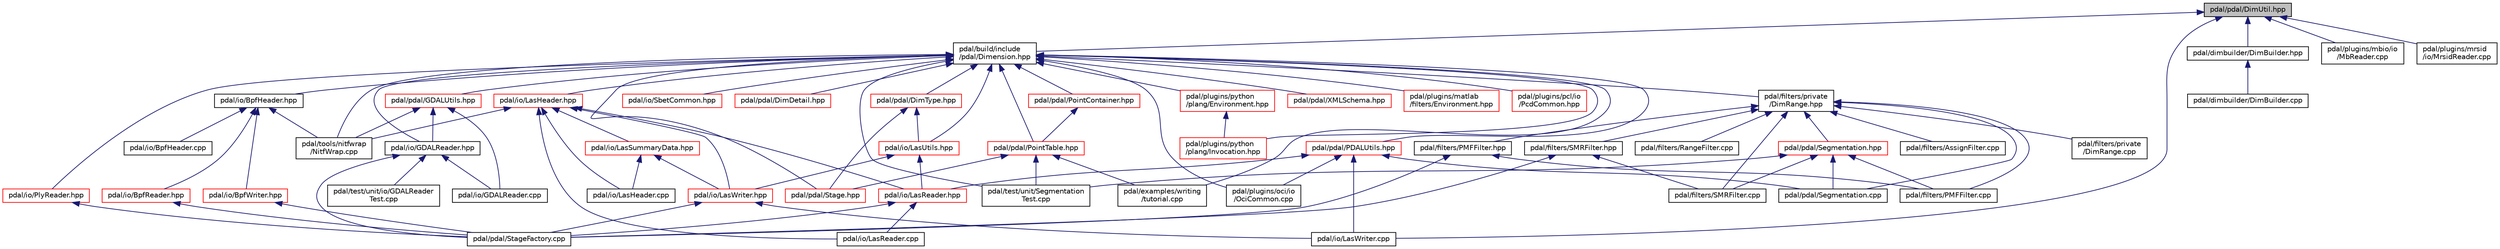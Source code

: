 digraph "pdal/pdal/DimUtil.hpp"
{
  edge [fontname="Helvetica",fontsize="10",labelfontname="Helvetica",labelfontsize="10"];
  node [fontname="Helvetica",fontsize="10",shape=record];
  Node1 [label="pdal/pdal/DimUtil.hpp",height=0.2,width=0.4,color="black", fillcolor="grey75", style="filled", fontcolor="black"];
  Node1 -> Node2 [dir="back",color="midnightblue",fontsize="10",style="solid",fontname="Helvetica"];
  Node2 [label="pdal/build/include\l/pdal/Dimension.hpp",height=0.2,width=0.4,color="black", fillcolor="white", style="filled",URL="$Dimension_8hpp.html"];
  Node2 -> Node3 [dir="back",color="midnightblue",fontsize="10",style="solid",fontname="Helvetica"];
  Node3 [label="pdal/examples/writing\l/tutorial.cpp",height=0.2,width=0.4,color="black", fillcolor="white", style="filled",URL="$tutorial_8cpp.html"];
  Node2 -> Node4 [dir="back",color="midnightblue",fontsize="10",style="solid",fontname="Helvetica"];
  Node4 [label="pdal/filters/private\l/DimRange.hpp",height=0.2,width=0.4,color="black", fillcolor="white", style="filled",URL="$DimRange_8hpp.html"];
  Node4 -> Node5 [dir="back",color="midnightblue",fontsize="10",style="solid",fontname="Helvetica"];
  Node5 [label="pdal/filters/AssignFilter.cpp",height=0.2,width=0.4,color="black", fillcolor="white", style="filled",URL="$AssignFilter_8cpp.html"];
  Node4 -> Node6 [dir="back",color="midnightblue",fontsize="10",style="solid",fontname="Helvetica"];
  Node6 [label="pdal/filters/PMFFilter.hpp",height=0.2,width=0.4,color="black", fillcolor="white", style="filled",URL="$PMFFilter_8hpp.html"];
  Node6 -> Node7 [dir="back",color="midnightblue",fontsize="10",style="solid",fontname="Helvetica"];
  Node7 [label="pdal/filters/PMFFilter.cpp",height=0.2,width=0.4,color="black", fillcolor="white", style="filled",URL="$PMFFilter_8cpp.html"];
  Node6 -> Node8 [dir="back",color="midnightblue",fontsize="10",style="solid",fontname="Helvetica"];
  Node8 [label="pdal/pdal/StageFactory.cpp",height=0.2,width=0.4,color="black", fillcolor="white", style="filled",URL="$StageFactory_8cpp.html"];
  Node4 -> Node7 [dir="back",color="midnightblue",fontsize="10",style="solid",fontname="Helvetica"];
  Node4 -> Node9 [dir="back",color="midnightblue",fontsize="10",style="solid",fontname="Helvetica"];
  Node9 [label="pdal/filters/private\l/DimRange.cpp",height=0.2,width=0.4,color="black", fillcolor="white", style="filled",URL="$DimRange_8cpp.html"];
  Node4 -> Node10 [dir="back",color="midnightblue",fontsize="10",style="solid",fontname="Helvetica"];
  Node10 [label="pdal/filters/RangeFilter.cpp",height=0.2,width=0.4,color="black", fillcolor="white", style="filled",URL="$RangeFilter_8cpp.html"];
  Node4 -> Node11 [dir="back",color="midnightblue",fontsize="10",style="solid",fontname="Helvetica"];
  Node11 [label="pdal/filters/SMRFilter.hpp",height=0.2,width=0.4,color="black", fillcolor="white", style="filled",URL="$SMRFilter_8hpp.html"];
  Node11 -> Node12 [dir="back",color="midnightblue",fontsize="10",style="solid",fontname="Helvetica"];
  Node12 [label="pdal/filters/SMRFilter.cpp",height=0.2,width=0.4,color="black", fillcolor="white", style="filled",URL="$SMRFilter_8cpp.html"];
  Node11 -> Node8 [dir="back",color="midnightblue",fontsize="10",style="solid",fontname="Helvetica"];
  Node4 -> Node12 [dir="back",color="midnightblue",fontsize="10",style="solid",fontname="Helvetica"];
  Node4 -> Node13 [dir="back",color="midnightblue",fontsize="10",style="solid",fontname="Helvetica"];
  Node13 [label="pdal/pdal/Segmentation.cpp",height=0.2,width=0.4,color="black", fillcolor="white", style="filled",URL="$Segmentation_8cpp.html"];
  Node4 -> Node14 [dir="back",color="midnightblue",fontsize="10",style="solid",fontname="Helvetica"];
  Node14 [label="pdal/pdal/Segmentation.hpp",height=0.2,width=0.4,color="red", fillcolor="white", style="filled",URL="$Segmentation_8hpp.html"];
  Node14 -> Node7 [dir="back",color="midnightblue",fontsize="10",style="solid",fontname="Helvetica"];
  Node14 -> Node12 [dir="back",color="midnightblue",fontsize="10",style="solid",fontname="Helvetica"];
  Node14 -> Node13 [dir="back",color="midnightblue",fontsize="10",style="solid",fontname="Helvetica"];
  Node14 -> Node15 [dir="back",color="midnightblue",fontsize="10",style="solid",fontname="Helvetica"];
  Node15 [label="pdal/test/unit/Segmentation\lTest.cpp",height=0.2,width=0.4,color="black", fillcolor="white", style="filled",URL="$SegmentationTest_8cpp.html"];
  Node2 -> Node16 [dir="back",color="midnightblue",fontsize="10",style="solid",fontname="Helvetica"];
  Node16 [label="pdal/io/BpfHeader.hpp",height=0.2,width=0.4,color="black", fillcolor="white", style="filled",URL="$BpfHeader_8hpp.html"];
  Node16 -> Node17 [dir="back",color="midnightblue",fontsize="10",style="solid",fontname="Helvetica"];
  Node17 [label="pdal/io/BpfHeader.cpp",height=0.2,width=0.4,color="black", fillcolor="white", style="filled",URL="$BpfHeader_8cpp.html"];
  Node16 -> Node18 [dir="back",color="midnightblue",fontsize="10",style="solid",fontname="Helvetica"];
  Node18 [label="pdal/io/BpfReader.hpp",height=0.2,width=0.4,color="red", fillcolor="white", style="filled",URL="$BpfReader_8hpp.html"];
  Node18 -> Node8 [dir="back",color="midnightblue",fontsize="10",style="solid",fontname="Helvetica"];
  Node16 -> Node19 [dir="back",color="midnightblue",fontsize="10",style="solid",fontname="Helvetica"];
  Node19 [label="pdal/io/BpfWriter.hpp",height=0.2,width=0.4,color="red", fillcolor="white", style="filled",URL="$BpfWriter_8hpp.html"];
  Node19 -> Node8 [dir="back",color="midnightblue",fontsize="10",style="solid",fontname="Helvetica"];
  Node16 -> Node20 [dir="back",color="midnightblue",fontsize="10",style="solid",fontname="Helvetica"];
  Node20 [label="pdal/tools/nitfwrap\l/NitfWrap.cpp",height=0.2,width=0.4,color="black", fillcolor="white", style="filled",URL="$NitfWrap_8cpp.html"];
  Node2 -> Node21 [dir="back",color="midnightblue",fontsize="10",style="solid",fontname="Helvetica"];
  Node21 [label="pdal/io/GDALReader.hpp",height=0.2,width=0.4,color="black", fillcolor="white", style="filled",URL="$GDALReader_8hpp.html"];
  Node21 -> Node22 [dir="back",color="midnightblue",fontsize="10",style="solid",fontname="Helvetica"];
  Node22 [label="pdal/io/GDALReader.cpp",height=0.2,width=0.4,color="black", fillcolor="white", style="filled",URL="$GDALReader_8cpp.html"];
  Node21 -> Node8 [dir="back",color="midnightblue",fontsize="10",style="solid",fontname="Helvetica"];
  Node21 -> Node23 [dir="back",color="midnightblue",fontsize="10",style="solid",fontname="Helvetica"];
  Node23 [label="pdal/test/unit/io/GDALReader\lTest.cpp",height=0.2,width=0.4,color="black", fillcolor="white", style="filled",URL="$GDALReaderTest_8cpp.html"];
  Node2 -> Node24 [dir="back",color="midnightblue",fontsize="10",style="solid",fontname="Helvetica"];
  Node24 [label="pdal/io/LasHeader.hpp",height=0.2,width=0.4,color="red", fillcolor="white", style="filled",URL="$LasHeader_8hpp.html"];
  Node24 -> Node25 [dir="back",color="midnightblue",fontsize="10",style="solid",fontname="Helvetica"];
  Node25 [label="pdal/io/LasHeader.cpp",height=0.2,width=0.4,color="black", fillcolor="white", style="filled",URL="$LasHeader_8cpp.html"];
  Node24 -> Node26 [dir="back",color="midnightblue",fontsize="10",style="solid",fontname="Helvetica"];
  Node26 [label="pdal/io/LasSummaryData.hpp",height=0.2,width=0.4,color="red", fillcolor="white", style="filled",URL="$LasSummaryData_8hpp.html"];
  Node26 -> Node25 [dir="back",color="midnightblue",fontsize="10",style="solid",fontname="Helvetica"];
  Node26 -> Node27 [dir="back",color="midnightblue",fontsize="10",style="solid",fontname="Helvetica"];
  Node27 [label="pdal/io/LasWriter.hpp",height=0.2,width=0.4,color="red", fillcolor="white", style="filled",URL="$LasWriter_8hpp.html"];
  Node27 -> Node28 [dir="back",color="midnightblue",fontsize="10",style="solid",fontname="Helvetica"];
  Node28 [label="pdal/io/LasWriter.cpp",height=0.2,width=0.4,color="black", fillcolor="white", style="filled",URL="$LasWriter_8cpp.html"];
  Node27 -> Node8 [dir="back",color="midnightblue",fontsize="10",style="solid",fontname="Helvetica"];
  Node24 -> Node29 [dir="back",color="midnightblue",fontsize="10",style="solid",fontname="Helvetica"];
  Node29 [label="pdal/io/LasReader.hpp",height=0.2,width=0.4,color="red", fillcolor="white", style="filled",URL="$LasReader_8hpp.html"];
  Node29 -> Node30 [dir="back",color="midnightblue",fontsize="10",style="solid",fontname="Helvetica"];
  Node30 [label="pdal/io/LasReader.cpp",height=0.2,width=0.4,color="black", fillcolor="white", style="filled",URL="$LasReader_8cpp.html"];
  Node29 -> Node8 [dir="back",color="midnightblue",fontsize="10",style="solid",fontname="Helvetica"];
  Node24 -> Node30 [dir="back",color="midnightblue",fontsize="10",style="solid",fontname="Helvetica"];
  Node24 -> Node27 [dir="back",color="midnightblue",fontsize="10",style="solid",fontname="Helvetica"];
  Node24 -> Node20 [dir="back",color="midnightblue",fontsize="10",style="solid",fontname="Helvetica"];
  Node2 -> Node31 [dir="back",color="midnightblue",fontsize="10",style="solid",fontname="Helvetica"];
  Node31 [label="pdal/io/LasUtils.hpp",height=0.2,width=0.4,color="red", fillcolor="white", style="filled",URL="$LasUtils_8hpp.html"];
  Node31 -> Node29 [dir="back",color="midnightblue",fontsize="10",style="solid",fontname="Helvetica"];
  Node31 -> Node27 [dir="back",color="midnightblue",fontsize="10",style="solid",fontname="Helvetica"];
  Node2 -> Node32 [dir="back",color="midnightblue",fontsize="10",style="solid",fontname="Helvetica"];
  Node32 [label="pdal/io/PlyReader.hpp",height=0.2,width=0.4,color="red", fillcolor="white", style="filled",URL="$PlyReader_8hpp.html"];
  Node32 -> Node8 [dir="back",color="midnightblue",fontsize="10",style="solid",fontname="Helvetica"];
  Node2 -> Node33 [dir="back",color="midnightblue",fontsize="10",style="solid",fontname="Helvetica"];
  Node33 [label="pdal/io/SbetCommon.hpp",height=0.2,width=0.4,color="red", fillcolor="white", style="filled",URL="$SbetCommon_8hpp.html"];
  Node2 -> Node34 [dir="back",color="midnightblue",fontsize="10",style="solid",fontname="Helvetica"];
  Node34 [label="pdal/pdal/DimDetail.hpp",height=0.2,width=0.4,color="red", fillcolor="white", style="filled",URL="$DimDetail_8hpp.html"];
  Node2 -> Node35 [dir="back",color="midnightblue",fontsize="10",style="solid",fontname="Helvetica"];
  Node35 [label="pdal/pdal/DimType.hpp",height=0.2,width=0.4,color="red", fillcolor="white", style="filled",URL="$DimType_8hpp.html"];
  Node35 -> Node31 [dir="back",color="midnightblue",fontsize="10",style="solid",fontname="Helvetica"];
  Node35 -> Node36 [dir="back",color="midnightblue",fontsize="10",style="solid",fontname="Helvetica"];
  Node36 [label="pdal/pdal/Stage.hpp",height=0.2,width=0.4,color="red", fillcolor="white", style="filled",URL="$Stage_8hpp.html"];
  Node2 -> Node37 [dir="back",color="midnightblue",fontsize="10",style="solid",fontname="Helvetica"];
  Node37 [label="pdal/pdal/GDALUtils.hpp",height=0.2,width=0.4,color="red", fillcolor="white", style="filled",URL="$GDALUtils_8hpp.html"];
  Node37 -> Node21 [dir="back",color="midnightblue",fontsize="10",style="solid",fontname="Helvetica"];
  Node37 -> Node22 [dir="back",color="midnightblue",fontsize="10",style="solid",fontname="Helvetica"];
  Node37 -> Node20 [dir="back",color="midnightblue",fontsize="10",style="solid",fontname="Helvetica"];
  Node2 -> Node38 [dir="back",color="midnightblue",fontsize="10",style="solid",fontname="Helvetica"];
  Node38 [label="pdal/pdal/PDALUtils.hpp",height=0.2,width=0.4,color="red", fillcolor="white", style="filled",URL="$PDALUtils_8hpp.html"];
  Node38 -> Node29 [dir="back",color="midnightblue",fontsize="10",style="solid",fontname="Helvetica"];
  Node38 -> Node28 [dir="back",color="midnightblue",fontsize="10",style="solid",fontname="Helvetica"];
  Node38 -> Node13 [dir="back",color="midnightblue",fontsize="10",style="solid",fontname="Helvetica"];
  Node38 -> Node39 [dir="back",color="midnightblue",fontsize="10",style="solid",fontname="Helvetica"];
  Node39 [label="pdal/plugins/oci/io\l/OciCommon.cpp",height=0.2,width=0.4,color="black", fillcolor="white", style="filled",URL="$OciCommon_8cpp.html"];
  Node2 -> Node40 [dir="back",color="midnightblue",fontsize="10",style="solid",fontname="Helvetica"];
  Node40 [label="pdal/pdal/PointContainer.hpp",height=0.2,width=0.4,color="red", fillcolor="white", style="filled",URL="$PointContainer_8hpp.html"];
  Node40 -> Node41 [dir="back",color="midnightblue",fontsize="10",style="solid",fontname="Helvetica"];
  Node41 [label="pdal/pdal/PointTable.hpp",height=0.2,width=0.4,color="red", fillcolor="white", style="filled",URL="$PointTable_8hpp.html"];
  Node41 -> Node3 [dir="back",color="midnightblue",fontsize="10",style="solid",fontname="Helvetica"];
  Node41 -> Node36 [dir="back",color="midnightblue",fontsize="10",style="solid",fontname="Helvetica"];
  Node41 -> Node15 [dir="back",color="midnightblue",fontsize="10",style="solid",fontname="Helvetica"];
  Node2 -> Node41 [dir="back",color="midnightblue",fontsize="10",style="solid",fontname="Helvetica"];
  Node2 -> Node36 [dir="back",color="midnightblue",fontsize="10",style="solid",fontname="Helvetica"];
  Node2 -> Node42 [dir="back",color="midnightblue",fontsize="10",style="solid",fontname="Helvetica"];
  Node42 [label="pdal/pdal/XMLSchema.hpp",height=0.2,width=0.4,color="red", fillcolor="white", style="filled",URL="$XMLSchema_8hpp.html"];
  Node2 -> Node43 [dir="back",color="midnightblue",fontsize="10",style="solid",fontname="Helvetica"];
  Node43 [label="pdal/plugins/matlab\l/filters/Environment.hpp",height=0.2,width=0.4,color="red", fillcolor="white", style="filled",URL="$matlab_2filters_2Environment_8hpp.html"];
  Node2 -> Node39 [dir="back",color="midnightblue",fontsize="10",style="solid",fontname="Helvetica"];
  Node2 -> Node44 [dir="back",color="midnightblue",fontsize="10",style="solid",fontname="Helvetica"];
  Node44 [label="pdal/plugins/pcl/io\l/PcdCommon.hpp",height=0.2,width=0.4,color="red", fillcolor="white", style="filled",URL="$PcdCommon_8hpp.html"];
  Node2 -> Node45 [dir="back",color="midnightblue",fontsize="10",style="solid",fontname="Helvetica"];
  Node45 [label="pdal/plugins/python\l/plang/Environment.hpp",height=0.2,width=0.4,color="red", fillcolor="white", style="filled",URL="$python_2plang_2Environment_8hpp.html"];
  Node45 -> Node46 [dir="back",color="midnightblue",fontsize="10",style="solid",fontname="Helvetica"];
  Node46 [label="pdal/plugins/python\l/plang/Invocation.hpp",height=0.2,width=0.4,color="red", fillcolor="white", style="filled",URL="$Invocation_8hpp.html"];
  Node2 -> Node46 [dir="back",color="midnightblue",fontsize="10",style="solid",fontname="Helvetica"];
  Node2 -> Node15 [dir="back",color="midnightblue",fontsize="10",style="solid",fontname="Helvetica"];
  Node2 -> Node20 [dir="back",color="midnightblue",fontsize="10",style="solid",fontname="Helvetica"];
  Node1 -> Node47 [dir="back",color="midnightblue",fontsize="10",style="solid",fontname="Helvetica"];
  Node47 [label="pdal/dimbuilder/DimBuilder.hpp",height=0.2,width=0.4,color="black", fillcolor="white", style="filled",URL="$DimBuilder_8hpp.html"];
  Node47 -> Node48 [dir="back",color="midnightblue",fontsize="10",style="solid",fontname="Helvetica"];
  Node48 [label="pdal/dimbuilder/DimBuilder.cpp",height=0.2,width=0.4,color="black", fillcolor="white", style="filled",URL="$DimBuilder_8cpp.html"];
  Node1 -> Node28 [dir="back",color="midnightblue",fontsize="10",style="solid",fontname="Helvetica"];
  Node1 -> Node49 [dir="back",color="midnightblue",fontsize="10",style="solid",fontname="Helvetica"];
  Node49 [label="pdal/plugins/mbio/io\l/MbReader.cpp",height=0.2,width=0.4,color="black", fillcolor="white", style="filled",URL="$MbReader_8cpp.html"];
  Node1 -> Node50 [dir="back",color="midnightblue",fontsize="10",style="solid",fontname="Helvetica"];
  Node50 [label="pdal/plugins/mrsid\l/io/MrsidReader.cpp",height=0.2,width=0.4,color="black", fillcolor="white", style="filled",URL="$MrsidReader_8cpp.html"];
}
